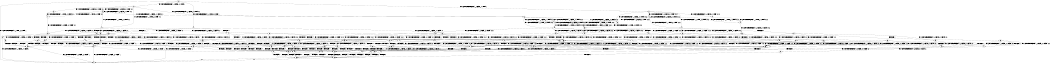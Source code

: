 digraph BCG {
size = "7, 10.5";
center = TRUE;
node [shape = circle];
0 [peripheries = 2];
0 -> 1 [label = "EX !0 !ATOMIC_EXCH_BRANCH (1, +1, TRUE, +0, 2, TRUE) !::"];
0 -> 2 [label = "EX !1 !ATOMIC_EXCH_BRANCH (1, +0, FALSE, +0, 1, TRUE) !::"];
0 -> 3 [label = "EX !2 !ATOMIC_EXCH_BRANCH (1, +0, FALSE, +0, 1, TRUE) !::"];
0 -> 4 [label = "EX !0 !ATOMIC_EXCH_BRANCH (1, +1, TRUE, +0, 2, TRUE) !::"];
2 -> 5 [label = "EX !1 !ATOMIC_EXCH_BRANCH (1, +0, FALSE, +0, 1, TRUE) !:0:1:"];
2 -> 6 [label = "EX !2 !ATOMIC_EXCH_BRANCH (1, +0, FALSE, +0, 1, TRUE) !:0:1:"];
2 -> 7 [label = "EX !0 !ATOMIC_EXCH_BRANCH (1, +1, TRUE, +0, 2, TRUE) !:0:1:"];
2 -> 8 [label = "EX !1 !ATOMIC_EXCH_BRANCH (1, +0, FALSE, +0, 1, TRUE) !:0:1:"];
3 -> 9 [label = "EX !2 !ATOMIC_EXCH_BRANCH (1, +0, FALSE, +0, 1, TRUE) !:0:1:2:"];
3 -> 10 [label = "EX !1 !ATOMIC_EXCH_BRANCH (1, +0, FALSE, +0, 1, TRUE) !:0:1:2:"];
3 -> 11 [label = "EX !0 !ATOMIC_EXCH_BRANCH (1, +1, TRUE, +0, 2, TRUE) !:0:1:2:"];
3 -> 12 [label = "EX !2 !ATOMIC_EXCH_BRANCH (1, +0, FALSE, +0, 1, TRUE) !:0:1:2:"];
4 -> 13 [label = "TERMINATE !0"];
4 -> 14 [label = "TERMINATE !0"];
4 -> 15 [label = "EX !1 !ATOMIC_EXCH_BRANCH (1, +0, FALSE, +0, 1, FALSE) !:0:"];
4 -> 16 [label = "EX !2 !ATOMIC_EXCH_BRANCH (1, +0, FALSE, +0, 1, FALSE) !:0:"];
5 -> 17 [label = "EX !0 !ATOMIC_EXCH_BRANCH (1, +1, TRUE, +0, 2, TRUE) !:0:1:"];
6 -> 18 [label = "EX !1 !ATOMIC_EXCH_BRANCH (1, +0, FALSE, +0, 1, TRUE) !:0:1:2:"];
6 -> 19 [label = "EX !0 !ATOMIC_EXCH_BRANCH (1, +1, TRUE, +0, 2, TRUE) !:0:1:2:"];
6 -> 10 [label = "EX !2 !ATOMIC_EXCH_BRANCH (1, +0, FALSE, +0, 1, TRUE) !:0:1:2:"];
6 -> 10 [label = "EX !1 !ATOMIC_EXCH_BRANCH (1, +0, FALSE, +0, 1, TRUE) !:0:1:2:"];
7 -> 20 [label = "EX !1 !ATOMIC_EXCH_BRANCH (1, +0, FALSE, +0, 1, FALSE) !:0:1:"];
7 -> 21 [label = "TERMINATE !0"];
7 -> 22 [label = "EX !2 !ATOMIC_EXCH_BRANCH (1, +0, FALSE, +0, 1, FALSE) !:0:1:"];
7 -> 23 [label = "EX !1 !ATOMIC_EXCH_BRANCH (1, +0, FALSE, +0, 1, FALSE) !:0:1:"];
8 -> 17 [label = "EX !0 !ATOMIC_EXCH_BRANCH (1, +1, TRUE, +0, 2, TRUE) !:0:1:"];
8 -> 6 [label = "EX !2 !ATOMIC_EXCH_BRANCH (1, +0, FALSE, +0, 1, TRUE) !:0:1:"];
8 -> 7 [label = "EX !0 !ATOMIC_EXCH_BRANCH (1, +1, TRUE, +0, 2, TRUE) !:0:1:"];
8 -> 8 [label = "EX !1 !ATOMIC_EXCH_BRANCH (1, +0, FALSE, +0, 1, TRUE) !:0:1:"];
9 -> 24 [label = "EX !0 !ATOMIC_EXCH_BRANCH (1, +1, TRUE, +0, 2, TRUE) !:0:1:2:"];
10 -> 25 [label = "EX !0 !ATOMIC_EXCH_BRANCH (1, +1, TRUE, +0, 2, TRUE) !:0:1:2:"];
10 -> 19 [label = "EX !0 !ATOMIC_EXCH_BRANCH (1, +1, TRUE, +0, 2, TRUE) !:0:1:2:"];
10 -> 10 [label = "EX !2 !ATOMIC_EXCH_BRANCH (1, +0, FALSE, +0, 1, TRUE) !:0:1:2:"];
10 -> 10 [label = "EX !1 !ATOMIC_EXCH_BRANCH (1, +0, FALSE, +0, 1, TRUE) !:0:1:2:"];
11 -> 26 [label = "EX !2 !ATOMIC_EXCH_BRANCH (1, +0, FALSE, +0, 1, FALSE) !:0:1:2:"];
11 -> 27 [label = "TERMINATE !0"];
11 -> 28 [label = "EX !1 !ATOMIC_EXCH_BRANCH (1, +0, FALSE, +0, 1, FALSE) !:0:1:2:"];
11 -> 29 [label = "EX !2 !ATOMIC_EXCH_BRANCH (1, +0, FALSE, +0, 1, FALSE) !:0:1:2:"];
12 -> 24 [label = "EX !0 !ATOMIC_EXCH_BRANCH (1, +1, TRUE, +0, 2, TRUE) !:0:1:2:"];
12 -> 10 [label = "EX !1 !ATOMIC_EXCH_BRANCH (1, +0, FALSE, +0, 1, TRUE) !:0:1:2:"];
12 -> 11 [label = "EX !0 !ATOMIC_EXCH_BRANCH (1, +1, TRUE, +0, 2, TRUE) !:0:1:2:"];
12 -> 12 [label = "EX !2 !ATOMIC_EXCH_BRANCH (1, +0, FALSE, +0, 1, TRUE) !:0:1:2:"];
13 -> 1 [label = "EX !2 !ATOMIC_EXCH_BRANCH (1, +0, FALSE, +0, 1, FALSE) !::"];
14 -> 1 [label = "EX !2 !ATOMIC_EXCH_BRANCH (1, +0, FALSE, +0, 1, FALSE) !::"];
14 -> 30 [label = "EX !1 !ATOMIC_EXCH_BRANCH (1, +0, FALSE, +0, 1, FALSE) !::"];
14 -> 31 [label = "EX !2 !ATOMIC_EXCH_BRANCH (1, +0, FALSE, +0, 1, FALSE) !::"];
15 -> 32 [label = "TERMINATE !0"];
15 -> 33 [label = "TERMINATE !1"];
15 -> 34 [label = "TERMINATE !0"];
15 -> 35 [label = "EX !2 !ATOMIC_EXCH_BRANCH (1, +0, FALSE, +0, 1, FALSE) !:0:1:"];
16 -> 36 [label = "EX !1 !ATOMIC_EXCH_BRANCH (1, +0, FALSE, +0, 1, FALSE) !:0:1:2:"];
16 -> 37 [label = "TERMINATE !2"];
16 -> 38 [label = "TERMINATE !0"];
16 -> 39 [label = "EX !1 !ATOMIC_EXCH_BRANCH (1, +0, FALSE, +0, 1, FALSE) !:0:1:2:"];
17 -> 20 [label = "EX !1 !ATOMIC_EXCH_BRANCH (1, +0, FALSE, +0, 1, FALSE) !:0:1:"];
18 -> 25 [label = "EX !0 !ATOMIC_EXCH_BRANCH (1, +1, TRUE, +0, 2, TRUE) !:0:1:2:"];
19 -> 40 [label = "EX !1 !ATOMIC_EXCH_BRANCH (1, +0, FALSE, +0, 1, FALSE) !:0:1:2:"];
19 -> 41 [label = "TERMINATE !0"];
19 -> 42 [label = "EX !2 !ATOMIC_EXCH_BRANCH (1, +0, FALSE, +0, 1, FALSE) !:0:1:2:"];
19 -> 28 [label = "EX !1 !ATOMIC_EXCH_BRANCH (1, +0, FALSE, +0, 1, FALSE) !:0:1:2:"];
20 -> 32 [label = "TERMINATE !0"];
21 -> 43 [label = "EX !1 !ATOMIC_EXCH_BRANCH (1, +0, FALSE, +0, 1, FALSE) !:1:"];
21 -> 44 [label = "EX !2 !ATOMIC_EXCH_BRANCH (1, +0, FALSE, +0, 1, FALSE) !:1:"];
21 -> 45 [label = "EX !1 !ATOMIC_EXCH_BRANCH (1, +0, FALSE, +0, 1, FALSE) !:1:"];
22 -> 36 [label = "EX !1 !ATOMIC_EXCH_BRANCH (1, +0, FALSE, +0, 1, FALSE) !:0:1:2:"];
22 -> 46 [label = "TERMINATE !2"];
22 -> 47 [label = "TERMINATE !0"];
22 -> 39 [label = "EX !1 !ATOMIC_EXCH_BRANCH (1, +0, FALSE, +0, 1, FALSE) !:0:1:2:"];
23 -> 32 [label = "TERMINATE !0"];
23 -> 33 [label = "TERMINATE !1"];
23 -> 34 [label = "TERMINATE !0"];
23 -> 35 [label = "EX !2 !ATOMIC_EXCH_BRANCH (1, +0, FALSE, +0, 1, FALSE) !:0:1:"];
24 -> 26 [label = "EX !2 !ATOMIC_EXCH_BRANCH (1, +0, FALSE, +0, 1, FALSE) !:0:1:2:"];
25 -> 40 [label = "EX !1 !ATOMIC_EXCH_BRANCH (1, +0, FALSE, +0, 1, FALSE) !:0:1:2:"];
26 -> 36 [label = "EX !1 !ATOMIC_EXCH_BRANCH (1, +0, FALSE, +0, 1, FALSE) !:0:1:2:"];
27 -> 48 [label = "EX !2 !ATOMIC_EXCH_BRANCH (1, +0, FALSE, +0, 1, FALSE) !:1:2:"];
27 -> 49 [label = "EX !1 !ATOMIC_EXCH_BRANCH (1, +0, FALSE, +0, 1, FALSE) !:1:2:"];
27 -> 50 [label = "EX !2 !ATOMIC_EXCH_BRANCH (1, +0, FALSE, +0, 1, FALSE) !:1:2:"];
28 -> 36 [label = "EX !2 !ATOMIC_EXCH_BRANCH (1, +0, FALSE, +0, 1, FALSE) !:0:1:2:"];
28 -> 51 [label = "TERMINATE !1"];
28 -> 52 [label = "TERMINATE !0"];
28 -> 39 [label = "EX !2 !ATOMIC_EXCH_BRANCH (1, +0, FALSE, +0, 1, FALSE) !:0:1:2:"];
29 -> 36 [label = "EX !1 !ATOMIC_EXCH_BRANCH (1, +0, FALSE, +0, 1, FALSE) !:0:1:2:"];
29 -> 37 [label = "TERMINATE !2"];
29 -> 38 [label = "TERMINATE !0"];
29 -> 39 [label = "EX !1 !ATOMIC_EXCH_BRANCH (1, +0, FALSE, +0, 1, FALSE) !:0:1:2:"];
30 -> 53 [label = "TERMINATE !1"];
30 -> 54 [label = "TERMINATE !1"];
30 -> 55 [label = "EX !2 !ATOMIC_EXCH_BRANCH (1, +0, FALSE, +0, 1, FALSE) !:1:"];
31 -> 56 [label = "EX !1 !ATOMIC_EXCH_BRANCH (1, +0, FALSE, +0, 1, FALSE) !:1:2:"];
31 -> 57 [label = "TERMINATE !2"];
31 -> 58 [label = "EX !1 !ATOMIC_EXCH_BRANCH (1, +0, FALSE, +0, 1, FALSE) !:1:2:"];
32 -> 53 [label = "TERMINATE !1"];
33 -> 53 [label = "TERMINATE !0"];
33 -> 54 [label = "TERMINATE !0"];
33 -> 59 [label = "EX !2 !ATOMIC_EXCH_BRANCH (1, +0, FALSE, +0, 1, FALSE) !:0:"];
34 -> 53 [label = "TERMINATE !1"];
34 -> 54 [label = "TERMINATE !1"];
34 -> 55 [label = "EX !2 !ATOMIC_EXCH_BRANCH (1, +0, FALSE, +0, 1, FALSE) !:1:"];
35 -> 60 [label = "TERMINATE !0"];
35 -> 61 [label = "TERMINATE !1"];
35 -> 62 [label = "TERMINATE !2"];
35 -> 63 [label = "TERMINATE !0"];
36 -> 60 [label = "TERMINATE !0"];
37 -> 64 [label = "EX !1 !ATOMIC_EXCH_BRANCH (1, +0, FALSE, +0, 1, FALSE) !:0:1:"];
37 -> 57 [label = "TERMINATE !0"];
37 -> 65 [label = "EX !1 !ATOMIC_EXCH_BRANCH (1, +0, FALSE, +0, 1, FALSE) !:0:1:"];
38 -> 56 [label = "EX !1 !ATOMIC_EXCH_BRANCH (1, +0, FALSE, +0, 1, FALSE) !:1:2:"];
38 -> 57 [label = "TERMINATE !2"];
38 -> 58 [label = "EX !1 !ATOMIC_EXCH_BRANCH (1, +0, FALSE, +0, 1, FALSE) !:1:2:"];
39 -> 60 [label = "TERMINATE !0"];
39 -> 61 [label = "TERMINATE !1"];
39 -> 62 [label = "TERMINATE !2"];
39 -> 63 [label = "TERMINATE !0"];
40 -> 36 [label = "EX !2 !ATOMIC_EXCH_BRANCH (1, +0, FALSE, +0, 1, FALSE) !:0:1:2:"];
41 -> 66 [label = "EX !1 !ATOMIC_EXCH_BRANCH (1, +0, FALSE, +0, 1, FALSE) !:1:2:"];
41 -> 67 [label = "EX !2 !ATOMIC_EXCH_BRANCH (1, +0, FALSE, +0, 1, FALSE) !:1:2:"];
41 -> 49 [label = "EX !1 !ATOMIC_EXCH_BRANCH (1, +0, FALSE, +0, 1, FALSE) !:1:2:"];
42 -> 36 [label = "EX !1 !ATOMIC_EXCH_BRANCH (1, +0, FALSE, +0, 1, FALSE) !:0:1:2:"];
42 -> 46 [label = "TERMINATE !2"];
42 -> 47 [label = "TERMINATE !0"];
42 -> 39 [label = "EX !1 !ATOMIC_EXCH_BRANCH (1, +0, FALSE, +0, 1, FALSE) !:0:1:2:"];
43 -> 53 [label = "TERMINATE !1"];
44 -> 56 [label = "EX !1 !ATOMIC_EXCH_BRANCH (1, +0, FALSE, +0, 1, FALSE) !:1:2:"];
44 -> 68 [label = "TERMINATE !2"];
44 -> 58 [label = "EX !1 !ATOMIC_EXCH_BRANCH (1, +0, FALSE, +0, 1, FALSE) !:1:2:"];
45 -> 53 [label = "TERMINATE !1"];
45 -> 54 [label = "TERMINATE !1"];
45 -> 55 [label = "EX !2 !ATOMIC_EXCH_BRANCH (1, +0, FALSE, +0, 1, FALSE) !:1:"];
46 -> 64 [label = "EX !1 !ATOMIC_EXCH_BRANCH (1, +0, FALSE, +0, 1, FALSE) !:0:1:"];
46 -> 68 [label = "TERMINATE !0"];
46 -> 65 [label = "EX !1 !ATOMIC_EXCH_BRANCH (1, +0, FALSE, +0, 1, FALSE) !:0:1:"];
47 -> 56 [label = "EX !1 !ATOMIC_EXCH_BRANCH (1, +0, FALSE, +0, 1, FALSE) !:1:2:"];
47 -> 68 [label = "TERMINATE !2"];
47 -> 58 [label = "EX !1 !ATOMIC_EXCH_BRANCH (1, +0, FALSE, +0, 1, FALSE) !:1:2:"];
48 -> 56 [label = "EX !1 !ATOMIC_EXCH_BRANCH (1, +0, FALSE, +0, 1, FALSE) !:1:2:"];
49 -> 56 [label = "EX !2 !ATOMIC_EXCH_BRANCH (1, +0, FALSE, +0, 1, FALSE) !:1:2:"];
49 -> 69 [label = "TERMINATE !1"];
49 -> 58 [label = "EX !2 !ATOMIC_EXCH_BRANCH (1, +0, FALSE, +0, 1, FALSE) !:1:2:"];
50 -> 56 [label = "EX !1 !ATOMIC_EXCH_BRANCH (1, +0, FALSE, +0, 1, FALSE) !:1:2:"];
50 -> 57 [label = "TERMINATE !2"];
50 -> 58 [label = "EX !1 !ATOMIC_EXCH_BRANCH (1, +0, FALSE, +0, 1, FALSE) !:1:2:"];
51 -> 70 [label = "EX !2 !ATOMIC_EXCH_BRANCH (1, +0, FALSE, +0, 1, FALSE) !:0:2:"];
51 -> 69 [label = "TERMINATE !0"];
51 -> 71 [label = "EX !2 !ATOMIC_EXCH_BRANCH (1, +0, FALSE, +0, 1, FALSE) !:0:2:"];
52 -> 56 [label = "EX !2 !ATOMIC_EXCH_BRANCH (1, +0, FALSE, +0, 1, FALSE) !:1:2:"];
52 -> 69 [label = "TERMINATE !1"];
52 -> 58 [label = "EX !2 !ATOMIC_EXCH_BRANCH (1, +0, FALSE, +0, 1, FALSE) !:1:2:"];
53 -> 1 [label = "EX !2 !ATOMIC_EXCH_BRANCH (1, +0, FALSE, +0, 1, FALSE) !::"];
54 -> 1 [label = "EX !2 !ATOMIC_EXCH_BRANCH (1, +0, FALSE, +0, 1, FALSE) !::"];
54 -> 72 [label = "EX !2 !ATOMIC_EXCH_BRANCH (1, +0, FALSE, +0, 1, FALSE) !::"];
55 -> 73 [label = "TERMINATE !2"];
55 -> 74 [label = "TERMINATE !1"];
55 -> 75 [label = "TERMINATE !2"];
56 -> 73 [label = "TERMINATE !2"];
57 -> 76 [label = "EX !1 !ATOMIC_EXCH_BRANCH (1, +0, FALSE, +0, 1, FALSE) !:1:"];
57 -> 77 [label = "EX !1 !ATOMIC_EXCH_BRANCH (1, +0, FALSE, +0, 1, FALSE) !:1:"];
58 -> 73 [label = "TERMINATE !2"];
58 -> 74 [label = "TERMINATE !1"];
58 -> 75 [label = "TERMINATE !2"];
59 -> 78 [label = "TERMINATE !0"];
59 -> 79 [label = "TERMINATE !2"];
59 -> 74 [label = "TERMINATE !0"];
60 -> 73 [label = "TERMINATE !2"];
61 -> 78 [label = "TERMINATE !0"];
61 -> 79 [label = "TERMINATE !2"];
61 -> 74 [label = "TERMINATE !0"];
62 -> 73 [label = "TERMINATE !0"];
62 -> 79 [label = "TERMINATE !1"];
62 -> 75 [label = "TERMINATE !0"];
63 -> 73 [label = "TERMINATE !2"];
63 -> 74 [label = "TERMINATE !1"];
63 -> 75 [label = "TERMINATE !2"];
64 -> 73 [label = "TERMINATE !0"];
65 -> 73 [label = "TERMINATE !0"];
65 -> 79 [label = "TERMINATE !1"];
65 -> 75 [label = "TERMINATE !0"];
66 -> 56 [label = "EX !2 !ATOMIC_EXCH_BRANCH (1, +0, FALSE, +0, 1, FALSE) !:1:2:"];
67 -> 56 [label = "EX !1 !ATOMIC_EXCH_BRANCH (1, +0, FALSE, +0, 1, FALSE) !:1:2:"];
67 -> 68 [label = "TERMINATE !2"];
67 -> 58 [label = "EX !1 !ATOMIC_EXCH_BRANCH (1, +0, FALSE, +0, 1, FALSE) !:1:2:"];
68 -> 76 [label = "EX !1 !ATOMIC_EXCH_BRANCH (1, +0, FALSE, +0, 1, FALSE) !:1:"];
68 -> 77 [label = "EX !1 !ATOMIC_EXCH_BRANCH (1, +0, FALSE, +0, 1, FALSE) !:1:"];
69 -> 80 [label = "EX !2 !ATOMIC_EXCH_BRANCH (1, +0, FALSE, +0, 1, FALSE) !:2:"];
69 -> 81 [label = "EX !2 !ATOMIC_EXCH_BRANCH (1, +0, FALSE, +0, 1, FALSE) !:2:"];
70 -> 78 [label = "TERMINATE !0"];
71 -> 78 [label = "TERMINATE !0"];
71 -> 79 [label = "TERMINATE !2"];
71 -> 74 [label = "TERMINATE !0"];
72 -> 82 [label = "TERMINATE !2"];
72 -> 83 [label = "TERMINATE !2"];
73 -> 82 [label = "TERMINATE !1"];
74 -> 82 [label = "TERMINATE !2"];
74 -> 83 [label = "TERMINATE !2"];
75 -> 82 [label = "TERMINATE !1"];
75 -> 83 [label = "TERMINATE !1"];
76 -> 82 [label = "TERMINATE !1"];
77 -> 82 [label = "TERMINATE !1"];
77 -> 83 [label = "TERMINATE !1"];
78 -> 82 [label = "TERMINATE !2"];
79 -> 82 [label = "TERMINATE !0"];
79 -> 83 [label = "TERMINATE !0"];
80 -> 82 [label = "TERMINATE !2"];
81 -> 82 [label = "TERMINATE !2"];
81 -> 83 [label = "TERMINATE !2"];
82 -> 1 [label = "exit"];
83 -> 1 [label = "exit"];
}

